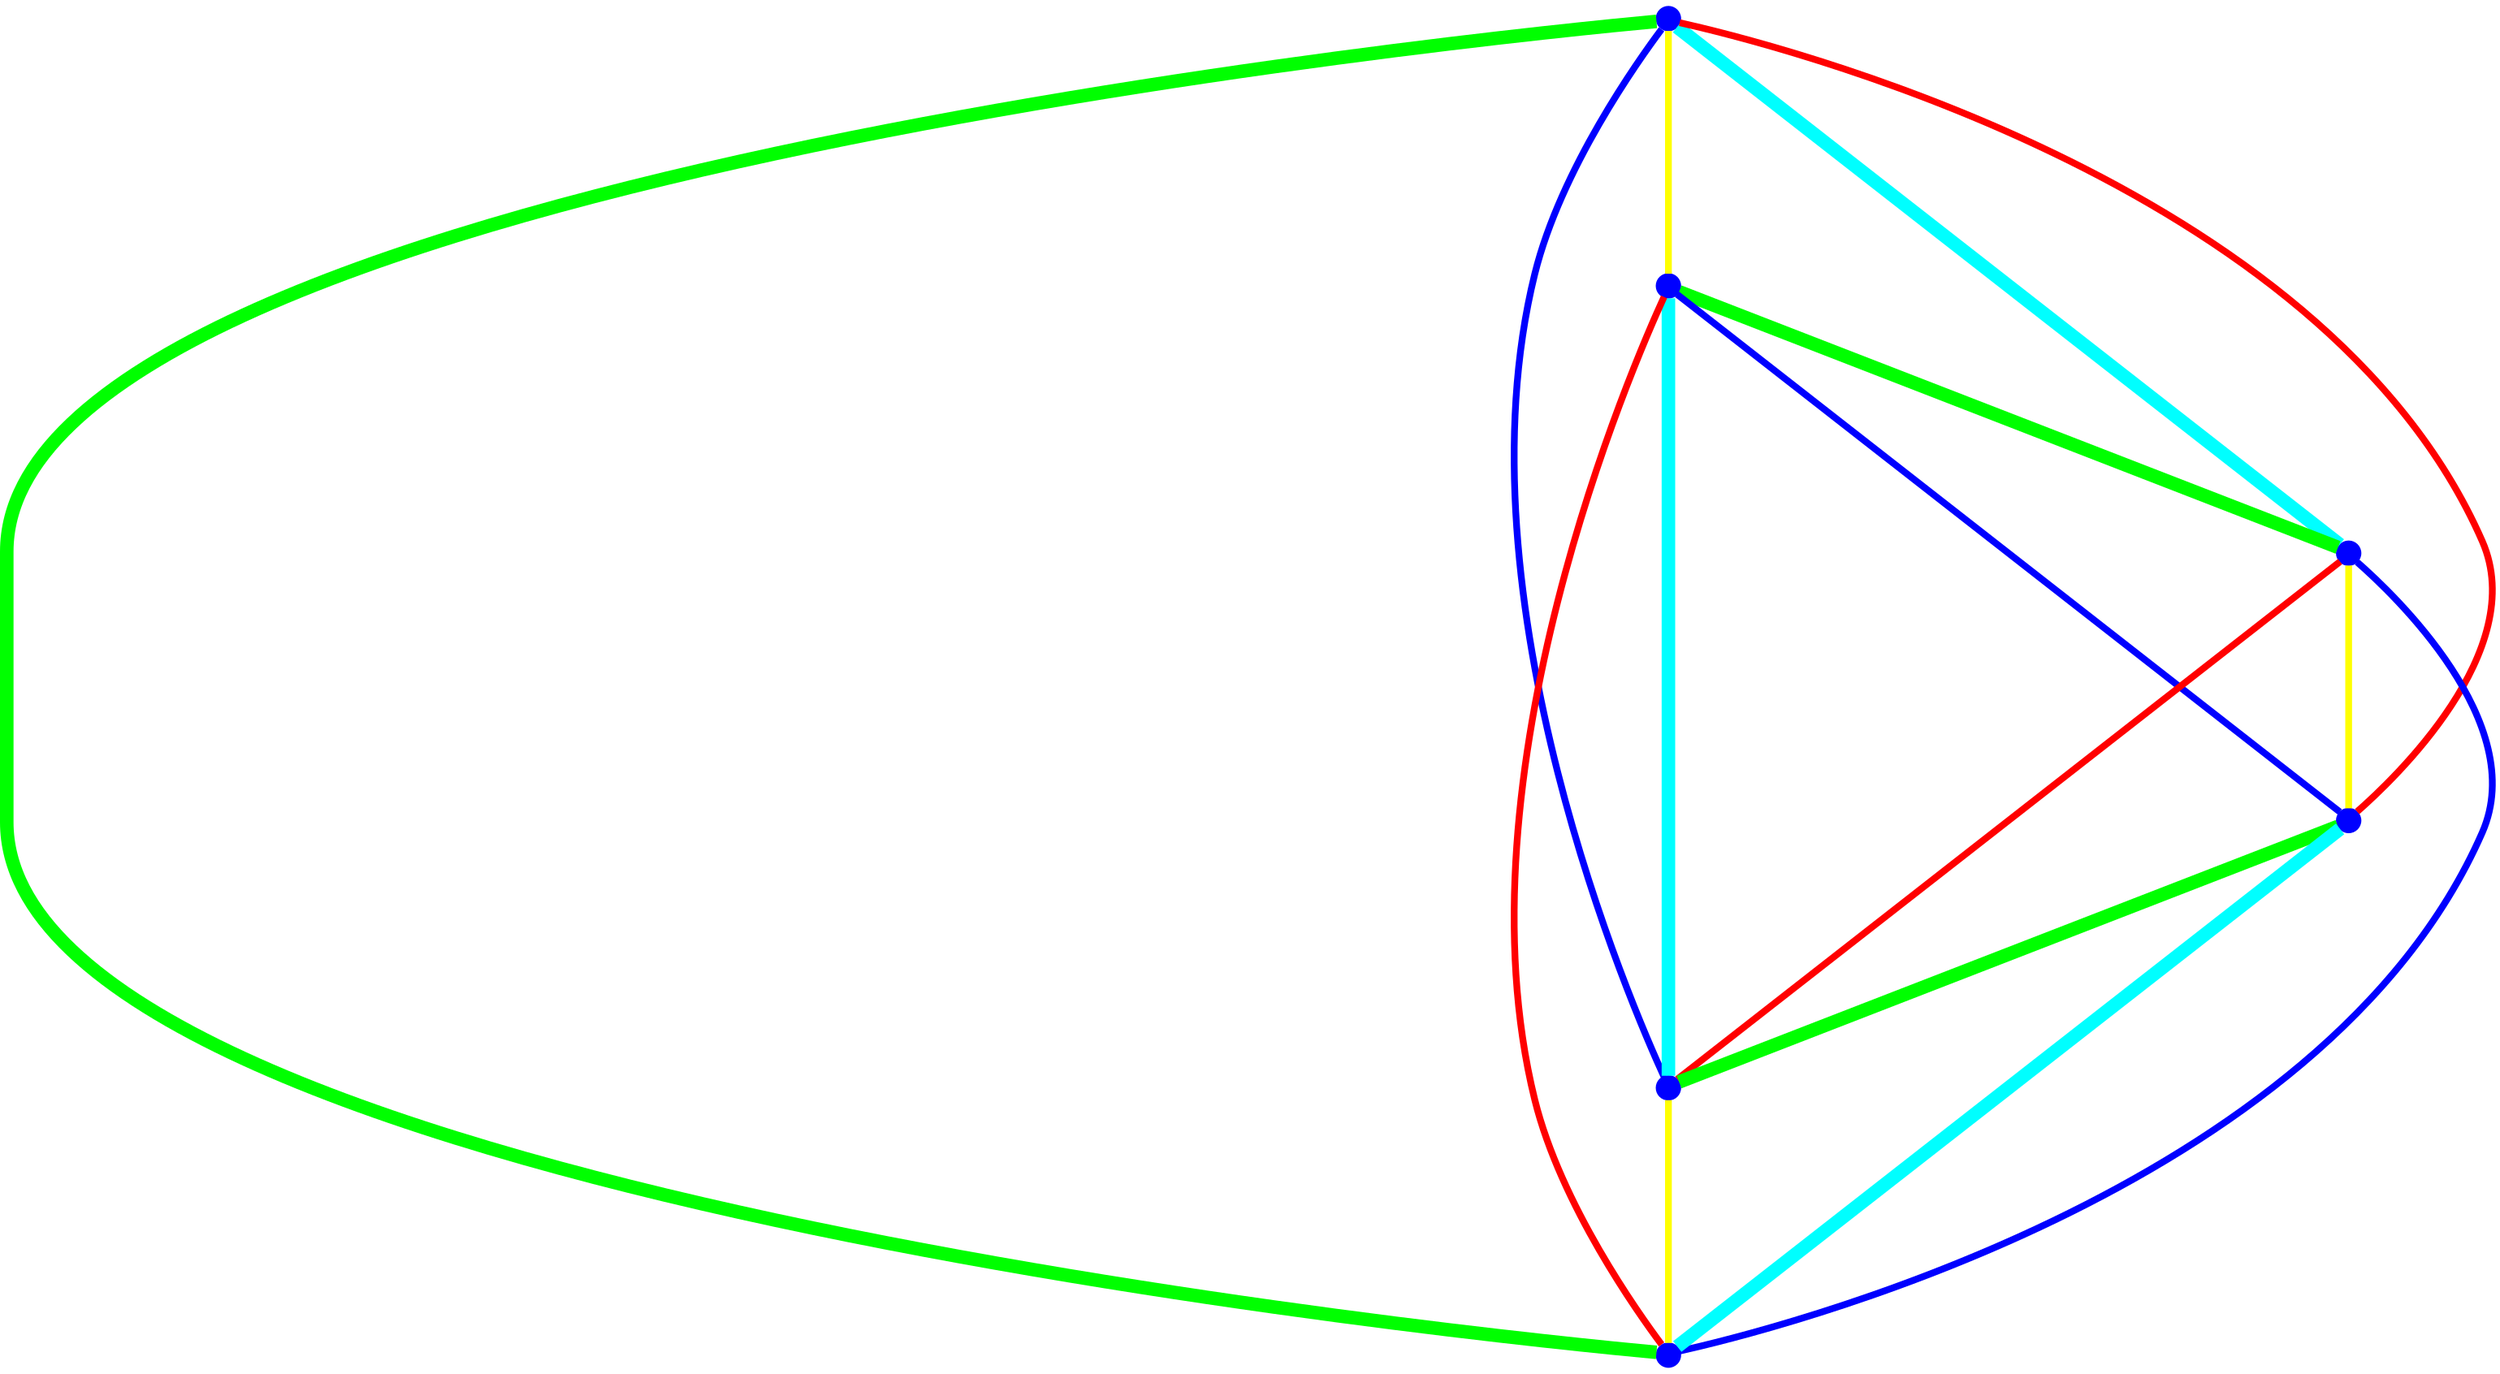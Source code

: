 graph {
ranksep=2
nodesep=2
node [label="" shape=circle style=filled fixedsize=true color=blue fillcolor=blue width=0.2];
"1" -- "2" [style="solid",penwidth="4",color="yellow"];
"1" -- "3" [style="solid",penwidth="8",color="cyan"];
"1" -- "4" [style="solid",penwidth="4",color="red"];
"1" -- "5" [style="solid",penwidth="4",color="blue"];
"1" -- "6" [style="solid",penwidth="8",color="green"];
"2" -- "3" [style="solid",penwidth="8",color="green"];
"2" -- "4" [style="solid",penwidth="4",color="blue"];
"2" -- "5" [style="solid",penwidth="8",color="cyan"];
"2" -- "6" [style="solid",penwidth="4",color="red"];
"3" -- "4" [style="solid",penwidth="4",color="yellow"];
"3" -- "5" [style="solid",penwidth="4",color="red"];
"3" -- "6" [style="solid",penwidth="4",color="blue"];
"4" -- "5" [style="solid",penwidth="8",color="green"];
"4" -- "6" [style="solid",penwidth="8",color="cyan"];
"5" -- "6" [style="solid",penwidth="4",color="yellow"];
}
